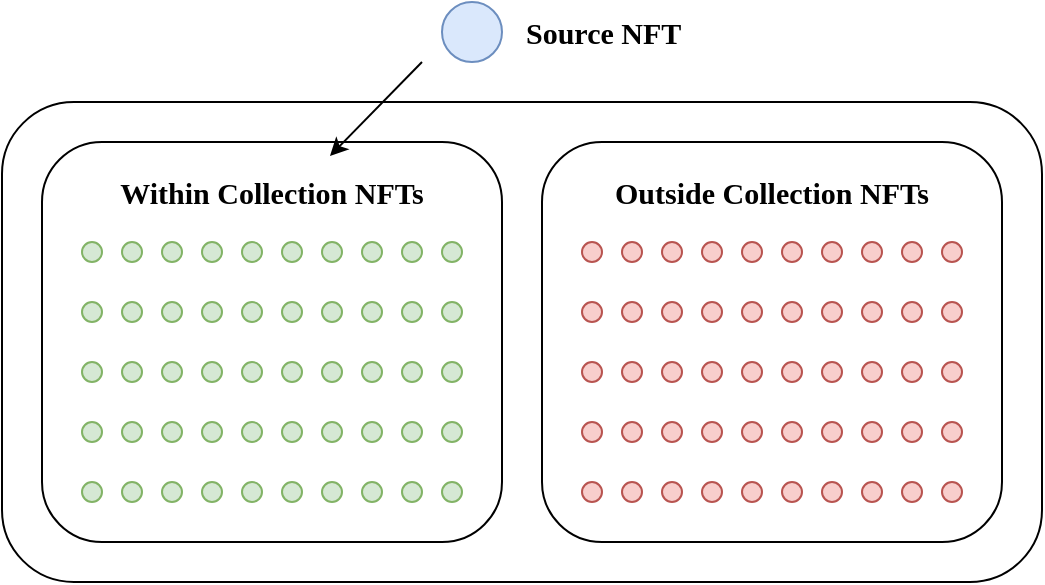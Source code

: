 <mxfile version="20.2.7" type="device"><diagram id="brc-46e0PO8EPQsznpxJ" name="Page-1"><mxGraphModel dx="1038" dy="501" grid="1" gridSize="10" guides="1" tooltips="1" connect="1" arrows="1" fold="1" page="1" pageScale="1" pageWidth="850" pageHeight="1100" math="0" shadow="0"><root><mxCell id="0"/><mxCell id="1" parent="0"/><mxCell id="v1wjf9izlJEfH41Vqydj-129" value="" style="group" vertex="1" connectable="0" parent="1"><mxGeometry x="220" y="40" width="520" height="290" as="geometry"/></mxCell><mxCell id="v1wjf9izlJEfH41Vqydj-1" value="" style="rounded=1;whiteSpace=wrap;html=1;" vertex="1" parent="v1wjf9izlJEfH41Vqydj-129"><mxGeometry y="50" width="520" height="240" as="geometry"/></mxCell><mxCell id="v1wjf9izlJEfH41Vqydj-2" value="" style="rounded=1;whiteSpace=wrap;html=1;" vertex="1" parent="v1wjf9izlJEfH41Vqydj-129"><mxGeometry x="20" y="70" width="230" height="200" as="geometry"/></mxCell><mxCell id="v1wjf9izlJEfH41Vqydj-3" value="" style="rounded=1;whiteSpace=wrap;html=1;" vertex="1" parent="v1wjf9izlJEfH41Vqydj-129"><mxGeometry x="270" y="70" width="230" height="200" as="geometry"/></mxCell><mxCell id="v1wjf9izlJEfH41Vqydj-4" value="&lt;font style=&quot;font-size: 15px;&quot;&gt;&lt;b&gt;&lt;font style=&quot;font-size: 15px;&quot; face=&quot;Times New Roman&quot;&gt;Within Collection NFTs&lt;/font&gt;&lt;/b&gt;&lt;/font&gt;" style="text;html=1;strokeColor=none;fillColor=none;align=center;verticalAlign=middle;whiteSpace=wrap;rounded=0;" vertex="1" parent="v1wjf9izlJEfH41Vqydj-129"><mxGeometry x="35" y="80" width="200" height="30" as="geometry"/></mxCell><mxCell id="v1wjf9izlJEfH41Vqydj-5" value="&lt;font style=&quot;font-size: 15px;&quot;&gt;&lt;b&gt;&lt;font style=&quot;font-size: 15px;&quot; face=&quot;Times New Roman&quot;&gt;Outside Collection NFTs&lt;/font&gt;&lt;/b&gt;&lt;/font&gt;" style="text;html=1;strokeColor=none;fillColor=none;align=center;verticalAlign=middle;whiteSpace=wrap;rounded=0;" vertex="1" parent="v1wjf9izlJEfH41Vqydj-129"><mxGeometry x="280" y="80" width="210" height="30" as="geometry"/></mxCell><mxCell id="v1wjf9izlJEfH41Vqydj-6" value="" style="ellipse;whiteSpace=wrap;html=1;aspect=fixed;fontFamily=Times New Roman;fillColor=#d5e8d4;strokeColor=#82b366;" vertex="1" parent="v1wjf9izlJEfH41Vqydj-129"><mxGeometry x="40" y="120" width="10" height="10" as="geometry"/></mxCell><mxCell id="v1wjf9izlJEfH41Vqydj-7" value="" style="ellipse;whiteSpace=wrap;html=1;aspect=fixed;fontFamily=Times New Roman;fillColor=#d5e8d4;strokeColor=#82b366;" vertex="1" parent="v1wjf9izlJEfH41Vqydj-129"><mxGeometry x="60" y="120" width="10" height="10" as="geometry"/></mxCell><mxCell id="v1wjf9izlJEfH41Vqydj-8" value="" style="ellipse;whiteSpace=wrap;html=1;aspect=fixed;fontFamily=Times New Roman;fillColor=#d5e8d4;strokeColor=#82b366;" vertex="1" parent="v1wjf9izlJEfH41Vqydj-129"><mxGeometry x="80" y="120" width="10" height="10" as="geometry"/></mxCell><mxCell id="v1wjf9izlJEfH41Vqydj-9" value="" style="ellipse;whiteSpace=wrap;html=1;aspect=fixed;fontFamily=Times New Roman;fillColor=#d5e8d4;strokeColor=#82b366;" vertex="1" parent="v1wjf9izlJEfH41Vqydj-129"><mxGeometry x="100" y="120" width="10" height="10" as="geometry"/></mxCell><mxCell id="v1wjf9izlJEfH41Vqydj-10" value="" style="ellipse;whiteSpace=wrap;html=1;aspect=fixed;fontFamily=Times New Roman;fillColor=#d5e8d4;strokeColor=#82b366;" vertex="1" parent="v1wjf9izlJEfH41Vqydj-129"><mxGeometry x="120" y="120" width="10" height="10" as="geometry"/></mxCell><mxCell id="v1wjf9izlJEfH41Vqydj-11" value="" style="ellipse;whiteSpace=wrap;html=1;aspect=fixed;fontFamily=Times New Roman;fillColor=#d5e8d4;strokeColor=#82b366;" vertex="1" parent="v1wjf9izlJEfH41Vqydj-129"><mxGeometry x="140" y="120" width="10" height="10" as="geometry"/></mxCell><mxCell id="v1wjf9izlJEfH41Vqydj-12" value="" style="ellipse;whiteSpace=wrap;html=1;aspect=fixed;fontFamily=Times New Roman;fillColor=#d5e8d4;strokeColor=#82b366;" vertex="1" parent="v1wjf9izlJEfH41Vqydj-129"><mxGeometry x="160" y="120" width="10" height="10" as="geometry"/></mxCell><mxCell id="v1wjf9izlJEfH41Vqydj-13" value="" style="ellipse;whiteSpace=wrap;html=1;aspect=fixed;fontFamily=Times New Roman;fillColor=#d5e8d4;strokeColor=#82b366;" vertex="1" parent="v1wjf9izlJEfH41Vqydj-129"><mxGeometry x="180" y="120" width="10" height="10" as="geometry"/></mxCell><mxCell id="v1wjf9izlJEfH41Vqydj-14" value="" style="ellipse;whiteSpace=wrap;html=1;aspect=fixed;fontFamily=Times New Roman;fillColor=#d5e8d4;strokeColor=#82b366;" vertex="1" parent="v1wjf9izlJEfH41Vqydj-129"><mxGeometry x="200" y="120" width="10" height="10" as="geometry"/></mxCell><mxCell id="v1wjf9izlJEfH41Vqydj-15" value="" style="ellipse;whiteSpace=wrap;html=1;aspect=fixed;fontFamily=Times New Roman;fillColor=#d5e8d4;strokeColor=#82b366;" vertex="1" parent="v1wjf9izlJEfH41Vqydj-129"><mxGeometry x="220" y="120" width="10" height="10" as="geometry"/></mxCell><mxCell id="v1wjf9izlJEfH41Vqydj-62" value="" style="ellipse;whiteSpace=wrap;html=1;aspect=fixed;fontFamily=Times New Roman;fillColor=#d5e8d4;strokeColor=#82b366;" vertex="1" parent="v1wjf9izlJEfH41Vqydj-129"><mxGeometry x="40" y="240" width="10" height="10" as="geometry"/></mxCell><mxCell id="v1wjf9izlJEfH41Vqydj-63" value="" style="ellipse;whiteSpace=wrap;html=1;aspect=fixed;fontFamily=Times New Roman;fillColor=#d5e8d4;strokeColor=#82b366;" vertex="1" parent="v1wjf9izlJEfH41Vqydj-129"><mxGeometry x="60" y="240" width="10" height="10" as="geometry"/></mxCell><mxCell id="v1wjf9izlJEfH41Vqydj-64" value="" style="ellipse;whiteSpace=wrap;html=1;aspect=fixed;fontFamily=Times New Roman;fillColor=#d5e8d4;strokeColor=#82b366;" vertex="1" parent="v1wjf9izlJEfH41Vqydj-129"><mxGeometry x="80" y="240" width="10" height="10" as="geometry"/></mxCell><mxCell id="v1wjf9izlJEfH41Vqydj-65" value="" style="ellipse;whiteSpace=wrap;html=1;aspect=fixed;fontFamily=Times New Roman;fillColor=#d5e8d4;strokeColor=#82b366;" vertex="1" parent="v1wjf9izlJEfH41Vqydj-129"><mxGeometry x="100" y="240" width="10" height="10" as="geometry"/></mxCell><mxCell id="v1wjf9izlJEfH41Vqydj-66" value="" style="ellipse;whiteSpace=wrap;html=1;aspect=fixed;fontFamily=Times New Roman;fillColor=#d5e8d4;strokeColor=#82b366;" vertex="1" parent="v1wjf9izlJEfH41Vqydj-129"><mxGeometry x="120" y="240" width="10" height="10" as="geometry"/></mxCell><mxCell id="v1wjf9izlJEfH41Vqydj-67" value="" style="ellipse;whiteSpace=wrap;html=1;aspect=fixed;fontFamily=Times New Roman;fillColor=#d5e8d4;strokeColor=#82b366;" vertex="1" parent="v1wjf9izlJEfH41Vqydj-129"><mxGeometry x="140" y="240" width="10" height="10" as="geometry"/></mxCell><mxCell id="v1wjf9izlJEfH41Vqydj-68" value="" style="ellipse;whiteSpace=wrap;html=1;aspect=fixed;fontFamily=Times New Roman;fillColor=#d5e8d4;strokeColor=#82b366;" vertex="1" parent="v1wjf9izlJEfH41Vqydj-129"><mxGeometry x="160" y="240" width="10" height="10" as="geometry"/></mxCell><mxCell id="v1wjf9izlJEfH41Vqydj-69" value="" style="ellipse;whiteSpace=wrap;html=1;aspect=fixed;fontFamily=Times New Roman;fillColor=#d5e8d4;strokeColor=#82b366;" vertex="1" parent="v1wjf9izlJEfH41Vqydj-129"><mxGeometry x="180" y="240" width="10" height="10" as="geometry"/></mxCell><mxCell id="v1wjf9izlJEfH41Vqydj-70" value="" style="ellipse;whiteSpace=wrap;html=1;aspect=fixed;fontFamily=Times New Roman;fillColor=#d5e8d4;strokeColor=#82b366;" vertex="1" parent="v1wjf9izlJEfH41Vqydj-129"><mxGeometry x="200" y="240" width="10" height="10" as="geometry"/></mxCell><mxCell id="v1wjf9izlJEfH41Vqydj-71" value="" style="ellipse;whiteSpace=wrap;html=1;aspect=fixed;fontFamily=Times New Roman;fillColor=#d5e8d4;strokeColor=#82b366;" vertex="1" parent="v1wjf9izlJEfH41Vqydj-129"><mxGeometry x="220" y="240" width="10" height="10" as="geometry"/></mxCell><mxCell id="v1wjf9izlJEfH41Vqydj-51" value="" style="ellipse;whiteSpace=wrap;html=1;aspect=fixed;fontFamily=Times New Roman;fillColor=#d5e8d4;strokeColor=#82b366;" vertex="1" parent="v1wjf9izlJEfH41Vqydj-129"><mxGeometry x="40" y="210" width="10" height="10" as="geometry"/></mxCell><mxCell id="v1wjf9izlJEfH41Vqydj-52" value="" style="ellipse;whiteSpace=wrap;html=1;aspect=fixed;fontFamily=Times New Roman;fillColor=#d5e8d4;strokeColor=#82b366;" vertex="1" parent="v1wjf9izlJEfH41Vqydj-129"><mxGeometry x="60" y="210" width="10" height="10" as="geometry"/></mxCell><mxCell id="v1wjf9izlJEfH41Vqydj-53" value="" style="ellipse;whiteSpace=wrap;html=1;aspect=fixed;fontFamily=Times New Roman;fillColor=#d5e8d4;strokeColor=#82b366;" vertex="1" parent="v1wjf9izlJEfH41Vqydj-129"><mxGeometry x="80" y="210" width="10" height="10" as="geometry"/></mxCell><mxCell id="v1wjf9izlJEfH41Vqydj-54" value="" style="ellipse;whiteSpace=wrap;html=1;aspect=fixed;fontFamily=Times New Roman;fillColor=#d5e8d4;strokeColor=#82b366;" vertex="1" parent="v1wjf9izlJEfH41Vqydj-129"><mxGeometry x="100" y="210" width="10" height="10" as="geometry"/></mxCell><mxCell id="v1wjf9izlJEfH41Vqydj-55" value="" style="ellipse;whiteSpace=wrap;html=1;aspect=fixed;fontFamily=Times New Roman;fillColor=#d5e8d4;strokeColor=#82b366;" vertex="1" parent="v1wjf9izlJEfH41Vqydj-129"><mxGeometry x="120" y="210" width="10" height="10" as="geometry"/></mxCell><mxCell id="v1wjf9izlJEfH41Vqydj-56" value="" style="ellipse;whiteSpace=wrap;html=1;aspect=fixed;fontFamily=Times New Roman;fillColor=#d5e8d4;strokeColor=#82b366;" vertex="1" parent="v1wjf9izlJEfH41Vqydj-129"><mxGeometry x="140" y="210" width="10" height="10" as="geometry"/></mxCell><mxCell id="v1wjf9izlJEfH41Vqydj-57" value="" style="ellipse;whiteSpace=wrap;html=1;aspect=fixed;fontFamily=Times New Roman;fillColor=#d5e8d4;strokeColor=#82b366;" vertex="1" parent="v1wjf9izlJEfH41Vqydj-129"><mxGeometry x="160" y="210" width="10" height="10" as="geometry"/></mxCell><mxCell id="v1wjf9izlJEfH41Vqydj-58" value="" style="ellipse;whiteSpace=wrap;html=1;aspect=fixed;fontFamily=Times New Roman;fillColor=#d5e8d4;strokeColor=#82b366;" vertex="1" parent="v1wjf9izlJEfH41Vqydj-129"><mxGeometry x="180" y="210" width="10" height="10" as="geometry"/></mxCell><mxCell id="v1wjf9izlJEfH41Vqydj-59" value="" style="ellipse;whiteSpace=wrap;html=1;aspect=fixed;fontFamily=Times New Roman;fillColor=#d5e8d4;strokeColor=#82b366;" vertex="1" parent="v1wjf9izlJEfH41Vqydj-129"><mxGeometry x="200" y="210" width="10" height="10" as="geometry"/></mxCell><mxCell id="v1wjf9izlJEfH41Vqydj-60" value="" style="ellipse;whiteSpace=wrap;html=1;aspect=fixed;fontFamily=Times New Roman;fillColor=#d5e8d4;strokeColor=#82b366;" vertex="1" parent="v1wjf9izlJEfH41Vqydj-129"><mxGeometry x="220" y="210" width="10" height="10" as="geometry"/></mxCell><mxCell id="v1wjf9izlJEfH41Vqydj-40" value="" style="ellipse;whiteSpace=wrap;html=1;aspect=fixed;fontFamily=Times New Roman;fillColor=#d5e8d4;strokeColor=#82b366;" vertex="1" parent="v1wjf9izlJEfH41Vqydj-129"><mxGeometry x="40" y="180" width="10" height="10" as="geometry"/></mxCell><mxCell id="v1wjf9izlJEfH41Vqydj-41" value="" style="ellipse;whiteSpace=wrap;html=1;aspect=fixed;fontFamily=Times New Roman;fillColor=#d5e8d4;strokeColor=#82b366;" vertex="1" parent="v1wjf9izlJEfH41Vqydj-129"><mxGeometry x="60" y="180" width="10" height="10" as="geometry"/></mxCell><mxCell id="v1wjf9izlJEfH41Vqydj-42" value="" style="ellipse;whiteSpace=wrap;html=1;aspect=fixed;fontFamily=Times New Roman;fillColor=#d5e8d4;strokeColor=#82b366;" vertex="1" parent="v1wjf9izlJEfH41Vqydj-129"><mxGeometry x="80" y="180" width="10" height="10" as="geometry"/></mxCell><mxCell id="v1wjf9izlJEfH41Vqydj-43" value="" style="ellipse;whiteSpace=wrap;html=1;aspect=fixed;fontFamily=Times New Roman;fillColor=#d5e8d4;strokeColor=#82b366;" vertex="1" parent="v1wjf9izlJEfH41Vqydj-129"><mxGeometry x="100" y="180" width="10" height="10" as="geometry"/></mxCell><mxCell id="v1wjf9izlJEfH41Vqydj-44" value="" style="ellipse;whiteSpace=wrap;html=1;aspect=fixed;fontFamily=Times New Roman;fillColor=#d5e8d4;strokeColor=#82b366;" vertex="1" parent="v1wjf9izlJEfH41Vqydj-129"><mxGeometry x="120" y="180" width="10" height="10" as="geometry"/></mxCell><mxCell id="v1wjf9izlJEfH41Vqydj-45" value="" style="ellipse;whiteSpace=wrap;html=1;aspect=fixed;fontFamily=Times New Roman;fillColor=#d5e8d4;strokeColor=#82b366;" vertex="1" parent="v1wjf9izlJEfH41Vqydj-129"><mxGeometry x="140" y="180" width="10" height="10" as="geometry"/></mxCell><mxCell id="v1wjf9izlJEfH41Vqydj-46" value="" style="ellipse;whiteSpace=wrap;html=1;aspect=fixed;fontFamily=Times New Roman;fillColor=#d5e8d4;strokeColor=#82b366;" vertex="1" parent="v1wjf9izlJEfH41Vqydj-129"><mxGeometry x="160" y="180" width="10" height="10" as="geometry"/></mxCell><mxCell id="v1wjf9izlJEfH41Vqydj-47" value="" style="ellipse;whiteSpace=wrap;html=1;aspect=fixed;fontFamily=Times New Roman;fillColor=#d5e8d4;strokeColor=#82b366;" vertex="1" parent="v1wjf9izlJEfH41Vqydj-129"><mxGeometry x="180" y="180" width="10" height="10" as="geometry"/></mxCell><mxCell id="v1wjf9izlJEfH41Vqydj-48" value="" style="ellipse;whiteSpace=wrap;html=1;aspect=fixed;fontFamily=Times New Roman;fillColor=#d5e8d4;strokeColor=#82b366;" vertex="1" parent="v1wjf9izlJEfH41Vqydj-129"><mxGeometry x="200" y="180" width="10" height="10" as="geometry"/></mxCell><mxCell id="v1wjf9izlJEfH41Vqydj-49" value="" style="ellipse;whiteSpace=wrap;html=1;aspect=fixed;fontFamily=Times New Roman;fillColor=#d5e8d4;strokeColor=#82b366;" vertex="1" parent="v1wjf9izlJEfH41Vqydj-129"><mxGeometry x="220" y="180" width="10" height="10" as="geometry"/></mxCell><mxCell id="v1wjf9izlJEfH41Vqydj-18" value="" style="ellipse;whiteSpace=wrap;html=1;aspect=fixed;fontFamily=Times New Roman;fillColor=#d5e8d4;strokeColor=#82b366;" vertex="1" parent="v1wjf9izlJEfH41Vqydj-129"><mxGeometry x="40" y="150" width="10" height="10" as="geometry"/></mxCell><mxCell id="v1wjf9izlJEfH41Vqydj-19" value="" style="ellipse;whiteSpace=wrap;html=1;aspect=fixed;fontFamily=Times New Roman;fillColor=#d5e8d4;strokeColor=#82b366;" vertex="1" parent="v1wjf9izlJEfH41Vqydj-129"><mxGeometry x="60" y="150" width="10" height="10" as="geometry"/></mxCell><mxCell id="v1wjf9izlJEfH41Vqydj-20" value="" style="ellipse;whiteSpace=wrap;html=1;aspect=fixed;fontFamily=Times New Roman;fillColor=#d5e8d4;strokeColor=#82b366;" vertex="1" parent="v1wjf9izlJEfH41Vqydj-129"><mxGeometry x="80" y="150" width="10" height="10" as="geometry"/></mxCell><mxCell id="v1wjf9izlJEfH41Vqydj-21" value="" style="ellipse;whiteSpace=wrap;html=1;aspect=fixed;fontFamily=Times New Roman;fillColor=#d5e8d4;strokeColor=#82b366;" vertex="1" parent="v1wjf9izlJEfH41Vqydj-129"><mxGeometry x="100" y="150" width="10" height="10" as="geometry"/></mxCell><mxCell id="v1wjf9izlJEfH41Vqydj-22" value="" style="ellipse;whiteSpace=wrap;html=1;aspect=fixed;fontFamily=Times New Roman;fillColor=#d5e8d4;strokeColor=#82b366;" vertex="1" parent="v1wjf9izlJEfH41Vqydj-129"><mxGeometry x="120" y="150" width="10" height="10" as="geometry"/></mxCell><mxCell id="v1wjf9izlJEfH41Vqydj-23" value="" style="ellipse;whiteSpace=wrap;html=1;aspect=fixed;fontFamily=Times New Roman;fillColor=#d5e8d4;strokeColor=#82b366;" vertex="1" parent="v1wjf9izlJEfH41Vqydj-129"><mxGeometry x="140" y="150" width="10" height="10" as="geometry"/></mxCell><mxCell id="v1wjf9izlJEfH41Vqydj-24" value="" style="ellipse;whiteSpace=wrap;html=1;aspect=fixed;fontFamily=Times New Roman;fillColor=#d5e8d4;strokeColor=#82b366;" vertex="1" parent="v1wjf9izlJEfH41Vqydj-129"><mxGeometry x="160" y="150" width="10" height="10" as="geometry"/></mxCell><mxCell id="v1wjf9izlJEfH41Vqydj-25" value="" style="ellipse;whiteSpace=wrap;html=1;aspect=fixed;fontFamily=Times New Roman;fillColor=#d5e8d4;strokeColor=#82b366;" vertex="1" parent="v1wjf9izlJEfH41Vqydj-129"><mxGeometry x="180" y="150" width="10" height="10" as="geometry"/></mxCell><mxCell id="v1wjf9izlJEfH41Vqydj-26" value="" style="ellipse;whiteSpace=wrap;html=1;aspect=fixed;fontFamily=Times New Roman;fillColor=#d5e8d4;strokeColor=#82b366;" vertex="1" parent="v1wjf9izlJEfH41Vqydj-129"><mxGeometry x="200" y="150" width="10" height="10" as="geometry"/></mxCell><mxCell id="v1wjf9izlJEfH41Vqydj-27" value="" style="ellipse;whiteSpace=wrap;html=1;aspect=fixed;fontFamily=Times New Roman;fillColor=#d5e8d4;strokeColor=#82b366;" vertex="1" parent="v1wjf9izlJEfH41Vqydj-129"><mxGeometry x="220" y="150" width="10" height="10" as="geometry"/></mxCell><mxCell id="v1wjf9izlJEfH41Vqydj-73" value="" style="ellipse;whiteSpace=wrap;html=1;aspect=fixed;fontFamily=Times New Roman;fillColor=#f8cecc;strokeColor=#b85450;" vertex="1" parent="v1wjf9izlJEfH41Vqydj-129"><mxGeometry x="290" y="120" width="10" height="10" as="geometry"/></mxCell><mxCell id="v1wjf9izlJEfH41Vqydj-74" value="" style="ellipse;whiteSpace=wrap;html=1;aspect=fixed;fontFamily=Times New Roman;fillColor=#f8cecc;strokeColor=#b85450;" vertex="1" parent="v1wjf9izlJEfH41Vqydj-129"><mxGeometry x="310" y="120" width="10" height="10" as="geometry"/></mxCell><mxCell id="v1wjf9izlJEfH41Vqydj-75" value="" style="ellipse;whiteSpace=wrap;html=1;aspect=fixed;fontFamily=Times New Roman;fillColor=#f8cecc;strokeColor=#b85450;" vertex="1" parent="v1wjf9izlJEfH41Vqydj-129"><mxGeometry x="330" y="120" width="10" height="10" as="geometry"/></mxCell><mxCell id="v1wjf9izlJEfH41Vqydj-76" value="" style="ellipse;whiteSpace=wrap;html=1;aspect=fixed;fontFamily=Times New Roman;fillColor=#f8cecc;strokeColor=#b85450;" vertex="1" parent="v1wjf9izlJEfH41Vqydj-129"><mxGeometry x="350" y="120" width="10" height="10" as="geometry"/></mxCell><mxCell id="v1wjf9izlJEfH41Vqydj-77" value="" style="ellipse;whiteSpace=wrap;html=1;aspect=fixed;fontFamily=Times New Roman;fillColor=#f8cecc;strokeColor=#b85450;" vertex="1" parent="v1wjf9izlJEfH41Vqydj-129"><mxGeometry x="370" y="120" width="10" height="10" as="geometry"/></mxCell><mxCell id="v1wjf9izlJEfH41Vqydj-78" value="" style="ellipse;whiteSpace=wrap;html=1;aspect=fixed;fontFamily=Times New Roman;fillColor=#f8cecc;strokeColor=#b85450;" vertex="1" parent="v1wjf9izlJEfH41Vqydj-129"><mxGeometry x="390" y="120" width="10" height="10" as="geometry"/></mxCell><mxCell id="v1wjf9izlJEfH41Vqydj-79" value="" style="ellipse;whiteSpace=wrap;html=1;aspect=fixed;fontFamily=Times New Roman;fillColor=#f8cecc;strokeColor=#b85450;" vertex="1" parent="v1wjf9izlJEfH41Vqydj-129"><mxGeometry x="410" y="120" width="10" height="10" as="geometry"/></mxCell><mxCell id="v1wjf9izlJEfH41Vqydj-80" value="" style="ellipse;whiteSpace=wrap;html=1;aspect=fixed;fontFamily=Times New Roman;fillColor=#f8cecc;strokeColor=#b85450;" vertex="1" parent="v1wjf9izlJEfH41Vqydj-129"><mxGeometry x="430" y="120" width="10" height="10" as="geometry"/></mxCell><mxCell id="v1wjf9izlJEfH41Vqydj-81" value="" style="ellipse;whiteSpace=wrap;html=1;aspect=fixed;fontFamily=Times New Roman;fillColor=#f8cecc;strokeColor=#b85450;" vertex="1" parent="v1wjf9izlJEfH41Vqydj-129"><mxGeometry x="450" y="120" width="10" height="10" as="geometry"/></mxCell><mxCell id="v1wjf9izlJEfH41Vqydj-82" value="" style="ellipse;whiteSpace=wrap;html=1;aspect=fixed;fontFamily=Times New Roman;fillColor=#f8cecc;strokeColor=#b85450;" vertex="1" parent="v1wjf9izlJEfH41Vqydj-129"><mxGeometry x="470" y="120" width="10" height="10" as="geometry"/></mxCell><mxCell id="v1wjf9izlJEfH41Vqydj-83" value="" style="ellipse;whiteSpace=wrap;html=1;aspect=fixed;fontFamily=Times New Roman;fillColor=#f8cecc;strokeColor=#b85450;" vertex="1" parent="v1wjf9izlJEfH41Vqydj-129"><mxGeometry x="290" y="240" width="10" height="10" as="geometry"/></mxCell><mxCell id="v1wjf9izlJEfH41Vqydj-84" value="" style="ellipse;whiteSpace=wrap;html=1;aspect=fixed;fontFamily=Times New Roman;fillColor=#f8cecc;strokeColor=#b85450;" vertex="1" parent="v1wjf9izlJEfH41Vqydj-129"><mxGeometry x="310" y="240" width="10" height="10" as="geometry"/></mxCell><mxCell id="v1wjf9izlJEfH41Vqydj-85" value="" style="ellipse;whiteSpace=wrap;html=1;aspect=fixed;fontFamily=Times New Roman;fillColor=#f8cecc;strokeColor=#b85450;" vertex="1" parent="v1wjf9izlJEfH41Vqydj-129"><mxGeometry x="330" y="240" width="10" height="10" as="geometry"/></mxCell><mxCell id="v1wjf9izlJEfH41Vqydj-86" value="" style="ellipse;whiteSpace=wrap;html=1;aspect=fixed;fontFamily=Times New Roman;fillColor=#f8cecc;strokeColor=#b85450;" vertex="1" parent="v1wjf9izlJEfH41Vqydj-129"><mxGeometry x="350" y="240" width="10" height="10" as="geometry"/></mxCell><mxCell id="v1wjf9izlJEfH41Vqydj-87" value="" style="ellipse;whiteSpace=wrap;html=1;aspect=fixed;fontFamily=Times New Roman;fillColor=#f8cecc;strokeColor=#b85450;" vertex="1" parent="v1wjf9izlJEfH41Vqydj-129"><mxGeometry x="370" y="240" width="10" height="10" as="geometry"/></mxCell><mxCell id="v1wjf9izlJEfH41Vqydj-88" value="" style="ellipse;whiteSpace=wrap;html=1;aspect=fixed;fontFamily=Times New Roman;fillColor=#f8cecc;strokeColor=#b85450;" vertex="1" parent="v1wjf9izlJEfH41Vqydj-129"><mxGeometry x="390" y="240" width="10" height="10" as="geometry"/></mxCell><mxCell id="v1wjf9izlJEfH41Vqydj-89" value="" style="ellipse;whiteSpace=wrap;html=1;aspect=fixed;fontFamily=Times New Roman;fillColor=#f8cecc;strokeColor=#b85450;" vertex="1" parent="v1wjf9izlJEfH41Vqydj-129"><mxGeometry x="410" y="240" width="10" height="10" as="geometry"/></mxCell><mxCell id="v1wjf9izlJEfH41Vqydj-90" value="" style="ellipse;whiteSpace=wrap;html=1;aspect=fixed;fontFamily=Times New Roman;fillColor=#f8cecc;strokeColor=#b85450;" vertex="1" parent="v1wjf9izlJEfH41Vqydj-129"><mxGeometry x="430" y="240" width="10" height="10" as="geometry"/></mxCell><mxCell id="v1wjf9izlJEfH41Vqydj-91" value="" style="ellipse;whiteSpace=wrap;html=1;aspect=fixed;fontFamily=Times New Roman;fillColor=#f8cecc;strokeColor=#b85450;" vertex="1" parent="v1wjf9izlJEfH41Vqydj-129"><mxGeometry x="450" y="240" width="10" height="10" as="geometry"/></mxCell><mxCell id="v1wjf9izlJEfH41Vqydj-92" value="" style="ellipse;whiteSpace=wrap;html=1;aspect=fixed;fontFamily=Times New Roman;fillColor=#f8cecc;strokeColor=#b85450;" vertex="1" parent="v1wjf9izlJEfH41Vqydj-129"><mxGeometry x="470" y="240" width="10" height="10" as="geometry"/></mxCell><mxCell id="v1wjf9izlJEfH41Vqydj-93" value="" style="ellipse;whiteSpace=wrap;html=1;aspect=fixed;fontFamily=Times New Roman;fillColor=#f8cecc;strokeColor=#b85450;" vertex="1" parent="v1wjf9izlJEfH41Vqydj-129"><mxGeometry x="290" y="210" width="10" height="10" as="geometry"/></mxCell><mxCell id="v1wjf9izlJEfH41Vqydj-94" value="" style="ellipse;whiteSpace=wrap;html=1;aspect=fixed;fontFamily=Times New Roman;fillColor=#f8cecc;strokeColor=#b85450;" vertex="1" parent="v1wjf9izlJEfH41Vqydj-129"><mxGeometry x="310" y="210" width="10" height="10" as="geometry"/></mxCell><mxCell id="v1wjf9izlJEfH41Vqydj-95" value="" style="ellipse;whiteSpace=wrap;html=1;aspect=fixed;fontFamily=Times New Roman;fillColor=#f8cecc;strokeColor=#b85450;" vertex="1" parent="v1wjf9izlJEfH41Vqydj-129"><mxGeometry x="330" y="210" width="10" height="10" as="geometry"/></mxCell><mxCell id="v1wjf9izlJEfH41Vqydj-96" value="" style="ellipse;whiteSpace=wrap;html=1;aspect=fixed;fontFamily=Times New Roman;fillColor=#f8cecc;strokeColor=#b85450;" vertex="1" parent="v1wjf9izlJEfH41Vqydj-129"><mxGeometry x="350" y="210" width="10" height="10" as="geometry"/></mxCell><mxCell id="v1wjf9izlJEfH41Vqydj-97" value="" style="ellipse;whiteSpace=wrap;html=1;aspect=fixed;fontFamily=Times New Roman;fillColor=#f8cecc;strokeColor=#b85450;" vertex="1" parent="v1wjf9izlJEfH41Vqydj-129"><mxGeometry x="370" y="210" width="10" height="10" as="geometry"/></mxCell><mxCell id="v1wjf9izlJEfH41Vqydj-98" value="" style="ellipse;whiteSpace=wrap;html=1;aspect=fixed;fontFamily=Times New Roman;fillColor=#f8cecc;strokeColor=#b85450;" vertex="1" parent="v1wjf9izlJEfH41Vqydj-129"><mxGeometry x="390" y="210" width="10" height="10" as="geometry"/></mxCell><mxCell id="v1wjf9izlJEfH41Vqydj-99" value="" style="ellipse;whiteSpace=wrap;html=1;aspect=fixed;fontFamily=Times New Roman;fillColor=#f8cecc;strokeColor=#b85450;" vertex="1" parent="v1wjf9izlJEfH41Vqydj-129"><mxGeometry x="410" y="210" width="10" height="10" as="geometry"/></mxCell><mxCell id="v1wjf9izlJEfH41Vqydj-100" value="" style="ellipse;whiteSpace=wrap;html=1;aspect=fixed;fontFamily=Times New Roman;fillColor=#f8cecc;strokeColor=#b85450;" vertex="1" parent="v1wjf9izlJEfH41Vqydj-129"><mxGeometry x="430" y="210" width="10" height="10" as="geometry"/></mxCell><mxCell id="v1wjf9izlJEfH41Vqydj-101" value="" style="ellipse;whiteSpace=wrap;html=1;aspect=fixed;fontFamily=Times New Roman;fillColor=#f8cecc;strokeColor=#b85450;" vertex="1" parent="v1wjf9izlJEfH41Vqydj-129"><mxGeometry x="450" y="210" width="10" height="10" as="geometry"/></mxCell><mxCell id="v1wjf9izlJEfH41Vqydj-102" value="" style="ellipse;whiteSpace=wrap;html=1;aspect=fixed;fontFamily=Times New Roman;fillColor=#f8cecc;strokeColor=#b85450;" vertex="1" parent="v1wjf9izlJEfH41Vqydj-129"><mxGeometry x="470" y="210" width="10" height="10" as="geometry"/></mxCell><mxCell id="v1wjf9izlJEfH41Vqydj-103" value="" style="ellipse;whiteSpace=wrap;html=1;aspect=fixed;fontFamily=Times New Roman;fillColor=#f8cecc;strokeColor=#b85450;" vertex="1" parent="v1wjf9izlJEfH41Vqydj-129"><mxGeometry x="290" y="180" width="10" height="10" as="geometry"/></mxCell><mxCell id="v1wjf9izlJEfH41Vqydj-104" value="" style="ellipse;whiteSpace=wrap;html=1;aspect=fixed;fontFamily=Times New Roman;fillColor=#f8cecc;strokeColor=#b85450;" vertex="1" parent="v1wjf9izlJEfH41Vqydj-129"><mxGeometry x="310" y="180" width="10" height="10" as="geometry"/></mxCell><mxCell id="v1wjf9izlJEfH41Vqydj-105" value="" style="ellipse;whiteSpace=wrap;html=1;aspect=fixed;fontFamily=Times New Roman;fillColor=#f8cecc;strokeColor=#b85450;" vertex="1" parent="v1wjf9izlJEfH41Vqydj-129"><mxGeometry x="330" y="180" width="10" height="10" as="geometry"/></mxCell><mxCell id="v1wjf9izlJEfH41Vqydj-106" value="" style="ellipse;whiteSpace=wrap;html=1;aspect=fixed;fontFamily=Times New Roman;fillColor=#f8cecc;strokeColor=#b85450;" vertex="1" parent="v1wjf9izlJEfH41Vqydj-129"><mxGeometry x="350" y="180" width="10" height="10" as="geometry"/></mxCell><mxCell id="v1wjf9izlJEfH41Vqydj-107" value="" style="ellipse;whiteSpace=wrap;html=1;aspect=fixed;fontFamily=Times New Roman;fillColor=#f8cecc;strokeColor=#b85450;" vertex="1" parent="v1wjf9izlJEfH41Vqydj-129"><mxGeometry x="370" y="180" width="10" height="10" as="geometry"/></mxCell><mxCell id="v1wjf9izlJEfH41Vqydj-108" value="" style="ellipse;whiteSpace=wrap;html=1;aspect=fixed;fontFamily=Times New Roman;fillColor=#f8cecc;strokeColor=#b85450;" vertex="1" parent="v1wjf9izlJEfH41Vqydj-129"><mxGeometry x="390" y="180" width="10" height="10" as="geometry"/></mxCell><mxCell id="v1wjf9izlJEfH41Vqydj-109" value="" style="ellipse;whiteSpace=wrap;html=1;aspect=fixed;fontFamily=Times New Roman;fillColor=#f8cecc;strokeColor=#b85450;" vertex="1" parent="v1wjf9izlJEfH41Vqydj-129"><mxGeometry x="410" y="180" width="10" height="10" as="geometry"/></mxCell><mxCell id="v1wjf9izlJEfH41Vqydj-110" value="" style="ellipse;whiteSpace=wrap;html=1;aspect=fixed;fontFamily=Times New Roman;fillColor=#f8cecc;strokeColor=#b85450;" vertex="1" parent="v1wjf9izlJEfH41Vqydj-129"><mxGeometry x="430" y="180" width="10" height="10" as="geometry"/></mxCell><mxCell id="v1wjf9izlJEfH41Vqydj-111" value="" style="ellipse;whiteSpace=wrap;html=1;aspect=fixed;fontFamily=Times New Roman;fillColor=#f8cecc;strokeColor=#b85450;" vertex="1" parent="v1wjf9izlJEfH41Vqydj-129"><mxGeometry x="450" y="180" width="10" height="10" as="geometry"/></mxCell><mxCell id="v1wjf9izlJEfH41Vqydj-112" value="" style="ellipse;whiteSpace=wrap;html=1;aspect=fixed;fontFamily=Times New Roman;fillColor=#f8cecc;strokeColor=#b85450;" vertex="1" parent="v1wjf9izlJEfH41Vqydj-129"><mxGeometry x="470" y="180" width="10" height="10" as="geometry"/></mxCell><mxCell id="v1wjf9izlJEfH41Vqydj-113" value="" style="ellipse;whiteSpace=wrap;html=1;aspect=fixed;fontFamily=Times New Roman;fillColor=#f8cecc;strokeColor=#b85450;" vertex="1" parent="v1wjf9izlJEfH41Vqydj-129"><mxGeometry x="290" y="150" width="10" height="10" as="geometry"/></mxCell><mxCell id="v1wjf9izlJEfH41Vqydj-114" value="" style="ellipse;whiteSpace=wrap;html=1;aspect=fixed;fontFamily=Times New Roman;fillColor=#f8cecc;strokeColor=#b85450;" vertex="1" parent="v1wjf9izlJEfH41Vqydj-129"><mxGeometry x="310" y="150" width="10" height="10" as="geometry"/></mxCell><mxCell id="v1wjf9izlJEfH41Vqydj-115" value="" style="ellipse;whiteSpace=wrap;html=1;aspect=fixed;fontFamily=Times New Roman;fillColor=#f8cecc;strokeColor=#b85450;" vertex="1" parent="v1wjf9izlJEfH41Vqydj-129"><mxGeometry x="330" y="150" width="10" height="10" as="geometry"/></mxCell><mxCell id="v1wjf9izlJEfH41Vqydj-116" value="" style="ellipse;whiteSpace=wrap;html=1;aspect=fixed;fontFamily=Times New Roman;fillColor=#f8cecc;strokeColor=#b85450;" vertex="1" parent="v1wjf9izlJEfH41Vqydj-129"><mxGeometry x="350" y="150" width="10" height="10" as="geometry"/></mxCell><mxCell id="v1wjf9izlJEfH41Vqydj-117" value="" style="ellipse;whiteSpace=wrap;html=1;aspect=fixed;fontFamily=Times New Roman;fillColor=#f8cecc;strokeColor=#b85450;" vertex="1" parent="v1wjf9izlJEfH41Vqydj-129"><mxGeometry x="370" y="150" width="10" height="10" as="geometry"/></mxCell><mxCell id="v1wjf9izlJEfH41Vqydj-118" value="" style="ellipse;whiteSpace=wrap;html=1;aspect=fixed;fontFamily=Times New Roman;fillColor=#f8cecc;strokeColor=#b85450;" vertex="1" parent="v1wjf9izlJEfH41Vqydj-129"><mxGeometry x="390" y="150" width="10" height="10" as="geometry"/></mxCell><mxCell id="v1wjf9izlJEfH41Vqydj-119" value="" style="ellipse;whiteSpace=wrap;html=1;aspect=fixed;fontFamily=Times New Roman;fillColor=#f8cecc;strokeColor=#b85450;" vertex="1" parent="v1wjf9izlJEfH41Vqydj-129"><mxGeometry x="410" y="150" width="10" height="10" as="geometry"/></mxCell><mxCell id="v1wjf9izlJEfH41Vqydj-120" value="" style="ellipse;whiteSpace=wrap;html=1;aspect=fixed;fontFamily=Times New Roman;fillColor=#f8cecc;strokeColor=#b85450;" vertex="1" parent="v1wjf9izlJEfH41Vqydj-129"><mxGeometry x="430" y="150" width="10" height="10" as="geometry"/></mxCell><mxCell id="v1wjf9izlJEfH41Vqydj-121" value="" style="ellipse;whiteSpace=wrap;html=1;aspect=fixed;fontFamily=Times New Roman;fillColor=#f8cecc;strokeColor=#b85450;" vertex="1" parent="v1wjf9izlJEfH41Vqydj-129"><mxGeometry x="450" y="150" width="10" height="10" as="geometry"/></mxCell><mxCell id="v1wjf9izlJEfH41Vqydj-122" value="" style="ellipse;whiteSpace=wrap;html=1;aspect=fixed;fontFamily=Times New Roman;fillColor=#f8cecc;strokeColor=#b85450;" vertex="1" parent="v1wjf9izlJEfH41Vqydj-129"><mxGeometry x="470" y="150" width="10" height="10" as="geometry"/></mxCell><mxCell id="v1wjf9izlJEfH41Vqydj-123" value="" style="ellipse;whiteSpace=wrap;html=1;aspect=fixed;fontFamily=Times New Roman;fontSize=15;fillColor=#dae8fc;strokeColor=#6c8ebf;" vertex="1" parent="v1wjf9izlJEfH41Vqydj-129"><mxGeometry x="220" width="30" height="30" as="geometry"/></mxCell><mxCell id="v1wjf9izlJEfH41Vqydj-125" value="" style="endArrow=classic;html=1;rounded=0;fontFamily=Times New Roman;fontSize=15;entryX=0.645;entryY=-0.1;entryDx=0;entryDy=0;entryPerimeter=0;" edge="1" parent="v1wjf9izlJEfH41Vqydj-129" target="v1wjf9izlJEfH41Vqydj-4"><mxGeometry width="50" height="50" relative="1" as="geometry"><mxPoint x="210" y="30" as="sourcePoint"/><mxPoint x="220" y="-10" as="targetPoint"/></mxGeometry></mxCell><mxCell id="v1wjf9izlJEfH41Vqydj-128" value="&lt;b&gt;Source NFT&lt;/b&gt;" style="text;html=1;strokeColor=none;fillColor=none;align=left;verticalAlign=middle;whiteSpace=wrap;rounded=0;fontFamily=Times New Roman;fontSize=15;" vertex="1" parent="v1wjf9izlJEfH41Vqydj-129"><mxGeometry x="260" width="110" height="30" as="geometry"/></mxCell></root></mxGraphModel></diagram></mxfile>